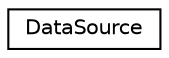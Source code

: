 digraph "Graphical Class Hierarchy"
{
  edge [fontname="Helvetica",fontsize="10",labelfontname="Helvetica",labelfontsize="10"];
  node [fontname="Helvetica",fontsize="10",shape=record];
  rankdir="LR";
  Node0 [label="DataSource",height=0.2,width=0.4,color="black", fillcolor="white", style="filled",URL="$classDataSource.html",tooltip="Class for reading from a file or buffer source. "];
}
